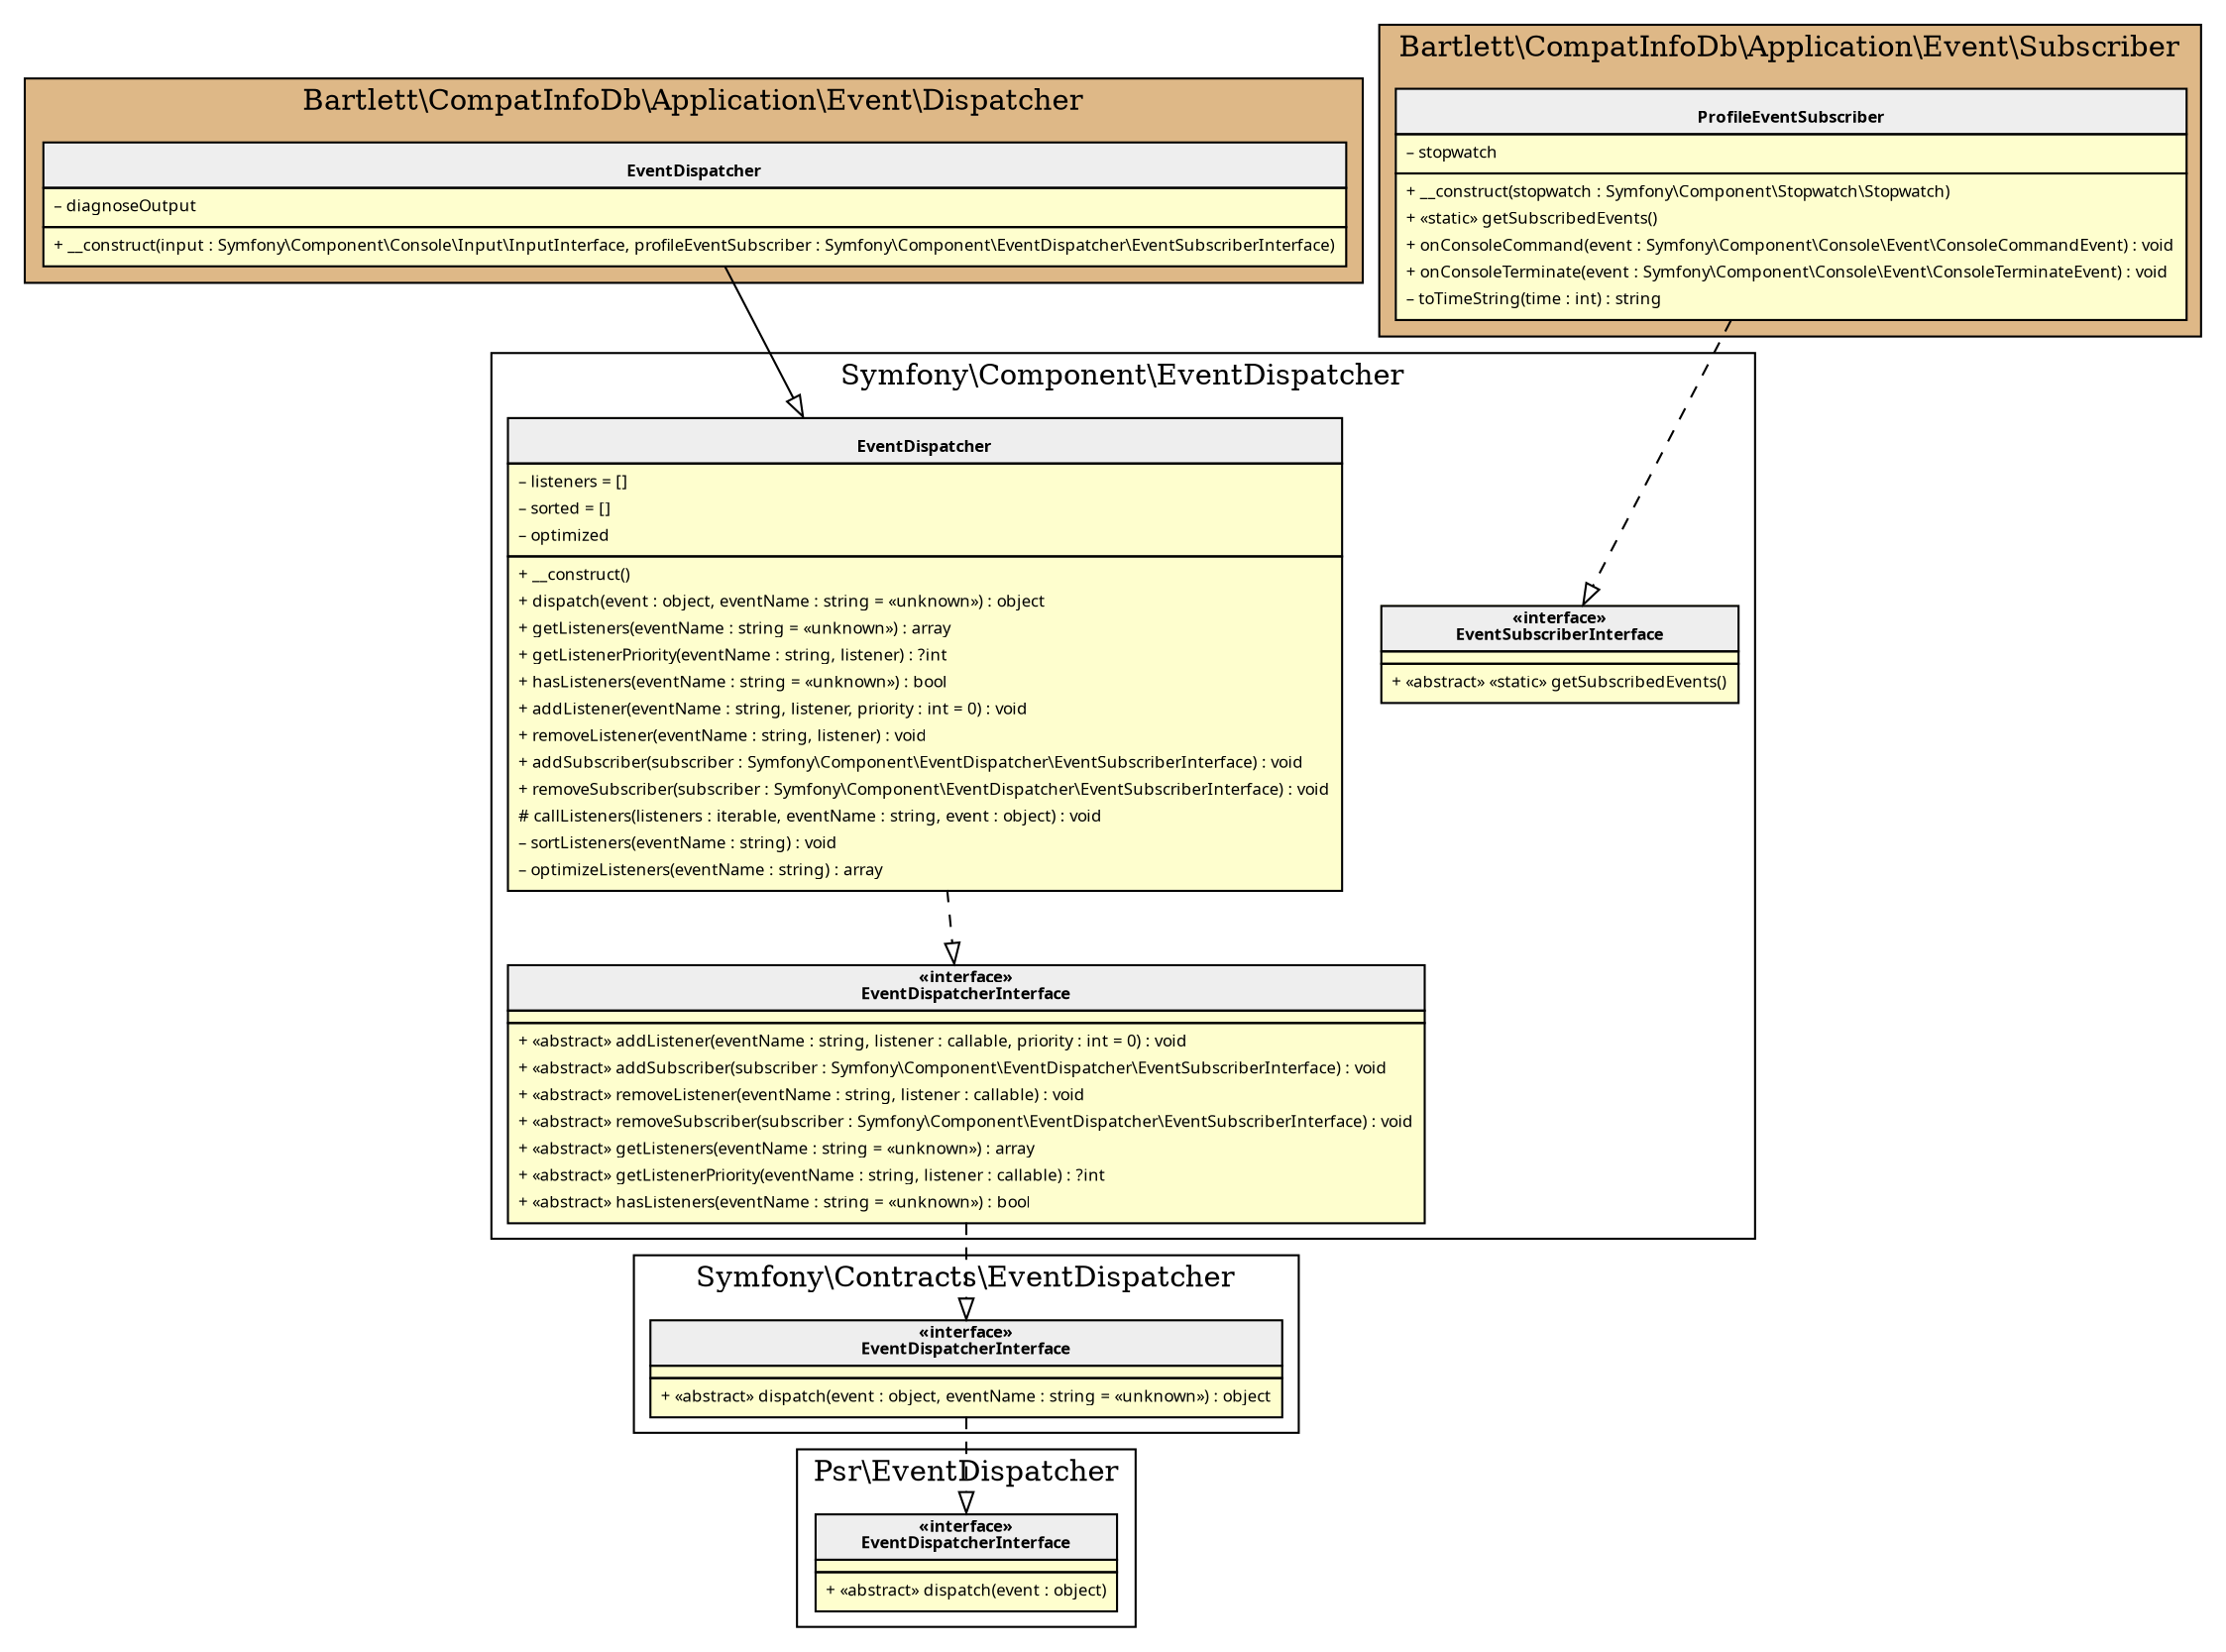 digraph {
  graph [name="G" overlap="false" rankdir="TB" bgcolor="transparent"]
  node [fontname="Verdana" fontsize=8 shape="none" margin=0 fillcolor="#FEFECE" style="filled"]
  edge [fontname="Verdana" fontsize=8]
  subgraph cluster_0 {
    graph [bgcolor="BurlyWood"]
    label = "Bartlett\\CompatInfoDb\\Application\\Event\\Dispatcher"
    "Bartlett\\CompatInfoDb\\Application\\Event\\Dispatcher\\EventDispatcher" [shape="none" label=<
<table cellspacing="0" border="0" cellborder="1">
    <tr><td bgcolor="#eeeeee"><b><br/>EventDispatcher</b></td></tr>
    <tr><td><table border="0" cellspacing="0" cellpadding="2">
    <tr><td align="left">– diagnoseOutput</td></tr>
</table></td></tr>
    <tr><td><table border="0" cellspacing="0" cellpadding="2">
    <tr><td align="left">+ __construct(input : Symfony\\Component\\Console\\Input\\InputInterface, profileEventSubscriber : Symfony\\Component\\EventDispatcher\\EventSubscriberInterface)</td></tr>
</table></td></tr>
</table>>]
  }
  subgraph cluster_1 {
    label = "Symfony\\Component\\EventDispatcher"
    "Symfony\\Component\\EventDispatcher\\EventDispatcher" [shape="none" label=<
<table cellspacing="0" border="0" cellborder="1">
    <tr><td bgcolor="#eeeeee"><b><br/>EventDispatcher</b></td></tr>
    <tr><td><table border="0" cellspacing="0" cellpadding="2">
    <tr><td align="left">– listeners = []</td></tr>
    <tr><td align="left">– sorted = []</td></tr>
    <tr><td align="left">– optimized</td></tr>
</table></td></tr>
    <tr><td><table border="0" cellspacing="0" cellpadding="2">
    <tr><td align="left">+ __construct()</td></tr>
    <tr><td align="left">+ dispatch(event : object, eventName : string = «unknown») : object</td></tr>
    <tr><td align="left">+ getListeners(eventName : string = «unknown») : array</td></tr>
    <tr><td align="left">+ getListenerPriority(eventName : string, listener) : ?int</td></tr>
    <tr><td align="left">+ hasListeners(eventName : string = «unknown») : bool</td></tr>
    <tr><td align="left">+ addListener(eventName : string, listener, priority : int = 0) : void</td></tr>
    <tr><td align="left">+ removeListener(eventName : string, listener) : void</td></tr>
    <tr><td align="left">+ addSubscriber(subscriber : Symfony\\Component\\EventDispatcher\\EventSubscriberInterface) : void</td></tr>
    <tr><td align="left">+ removeSubscriber(subscriber : Symfony\\Component\\EventDispatcher\\EventSubscriberInterface) : void</td></tr>
    <tr><td align="left"># callListeners(listeners : iterable, eventName : string, event : object) : void</td></tr>
    <tr><td align="left">– sortListeners(eventName : string) : void</td></tr>
    <tr><td align="left">– optimizeListeners(eventName : string) : array</td></tr>
</table></td></tr>
</table>>]
    "Symfony\\Component\\EventDispatcher\\EventDispatcherInterface" [shape="none" label=<
<table cellspacing="0" border="0" cellborder="1">
    <tr><td bgcolor="#eeeeee"><b>«interface»<br/>EventDispatcherInterface</b></td></tr>
    <tr><td></td></tr>
    <tr><td><table border="0" cellspacing="0" cellpadding="2">
    <tr><td align="left">+ «abstract» addListener(eventName : string, listener : callable, priority : int = 0) : void</td></tr>
    <tr><td align="left">+ «abstract» addSubscriber(subscriber : Symfony\\Component\\EventDispatcher\\EventSubscriberInterface) : void</td></tr>
    <tr><td align="left">+ «abstract» removeListener(eventName : string, listener : callable) : void</td></tr>
    <tr><td align="left">+ «abstract» removeSubscriber(subscriber : Symfony\\Component\\EventDispatcher\\EventSubscriberInterface) : void</td></tr>
    <tr><td align="left">+ «abstract» getListeners(eventName : string = «unknown») : array</td></tr>
    <tr><td align="left">+ «abstract» getListenerPriority(eventName : string, listener : callable) : ?int</td></tr>
    <tr><td align="left">+ «abstract» hasListeners(eventName : string = «unknown») : bool</td></tr>
</table></td></tr>
</table>>]
    "Symfony\\Component\\EventDispatcher\\EventSubscriberInterface" [shape="none" label=<
<table cellspacing="0" border="0" cellborder="1">
    <tr><td bgcolor="#eeeeee"><b>«interface»<br/>EventSubscriberInterface</b></td></tr>
    <tr><td></td></tr>
    <tr><td><table border="0" cellspacing="0" cellpadding="2">
    <tr><td align="left">+ «abstract» «static» getSubscribedEvents()</td></tr>
</table></td></tr>
</table>>]
  }
  subgraph cluster_2 {
    label = "Symfony\\Contracts\\EventDispatcher"
    "Symfony\\Contracts\\EventDispatcher\\EventDispatcherInterface" [shape="none" label=<
<table cellspacing="0" border="0" cellborder="1">
    <tr><td bgcolor="#eeeeee"><b>«interface»<br/>EventDispatcherInterface</b></td></tr>
    <tr><td></td></tr>
    <tr><td><table border="0" cellspacing="0" cellpadding="2">
    <tr><td align="left">+ «abstract» dispatch(event : object, eventName : string = «unknown») : object</td></tr>
</table></td></tr>
</table>>]
  }
  subgraph cluster_3 {
    label = "Psr\\EventDispatcher"
    "Psr\\EventDispatcher\\EventDispatcherInterface" [shape="none" label=<
<table cellspacing="0" border="0" cellborder="1">
    <tr><td bgcolor="#eeeeee"><b>«interface»<br/>EventDispatcherInterface</b></td></tr>
    <tr><td></td></tr>
    <tr><td><table border="0" cellspacing="0" cellpadding="2">
    <tr><td align="left">+ «abstract» dispatch(event : object)</td></tr>
</table></td></tr>
</table>>]
  }
  subgraph cluster_4 {
    graph [bgcolor="BurlyWood"]
    label = "Bartlett\\CompatInfoDb\\Application\\Event\\Subscriber"
    "Bartlett\\CompatInfoDb\\Application\\Event\\Subscriber\\ProfileEventSubscriber" [shape="none" label=<
<table cellspacing="0" border="0" cellborder="1">
    <tr><td bgcolor="#eeeeee"><b><br/>ProfileEventSubscriber</b></td></tr>
    <tr><td><table border="0" cellspacing="0" cellpadding="2">
    <tr><td align="left">– stopwatch</td></tr>
</table></td></tr>
    <tr><td><table border="0" cellspacing="0" cellpadding="2">
    <tr><td align="left">+ __construct(stopwatch : Symfony\\Component\\Stopwatch\\Stopwatch)</td></tr>
    <tr><td align="left">+ «static» getSubscribedEvents()</td></tr>
    <tr><td align="left">+ onConsoleCommand(event : Symfony\\Component\\Console\\Event\\ConsoleCommandEvent) : void</td></tr>
    <tr><td align="left">+ onConsoleTerminate(event : Symfony\\Component\\Console\\Event\\ConsoleTerminateEvent) : void</td></tr>
    <tr><td align="left">– toTimeString(time : int) : string</td></tr>
</table></td></tr>
</table>>]
  }
  "Symfony\\Contracts\\EventDispatcher\\EventDispatcherInterface" -> "Psr\\EventDispatcher\\EventDispatcherInterface" [arrowhead="empty" style="dashed"]
  "Symfony\\Component\\EventDispatcher\\EventDispatcherInterface" -> "Symfony\\Contracts\\EventDispatcher\\EventDispatcherInterface" [arrowhead="empty" style="dashed"]
  "Symfony\\Component\\EventDispatcher\\EventDispatcher" -> "Symfony\\Component\\EventDispatcher\\EventDispatcherInterface" [arrowhead="empty" style="dashed"]
  "Bartlett\\CompatInfoDb\\Application\\Event\\Dispatcher\\EventDispatcher" -> "Symfony\\Component\\EventDispatcher\\EventDispatcher" [arrowhead="empty" style="filled"]
  "Bartlett\\CompatInfoDb\\Application\\Event\\Subscriber\\ProfileEventSubscriber" -> "Symfony\\Component\\EventDispatcher\\EventSubscriberInterface" [arrowhead="empty" style="dashed"]
}
